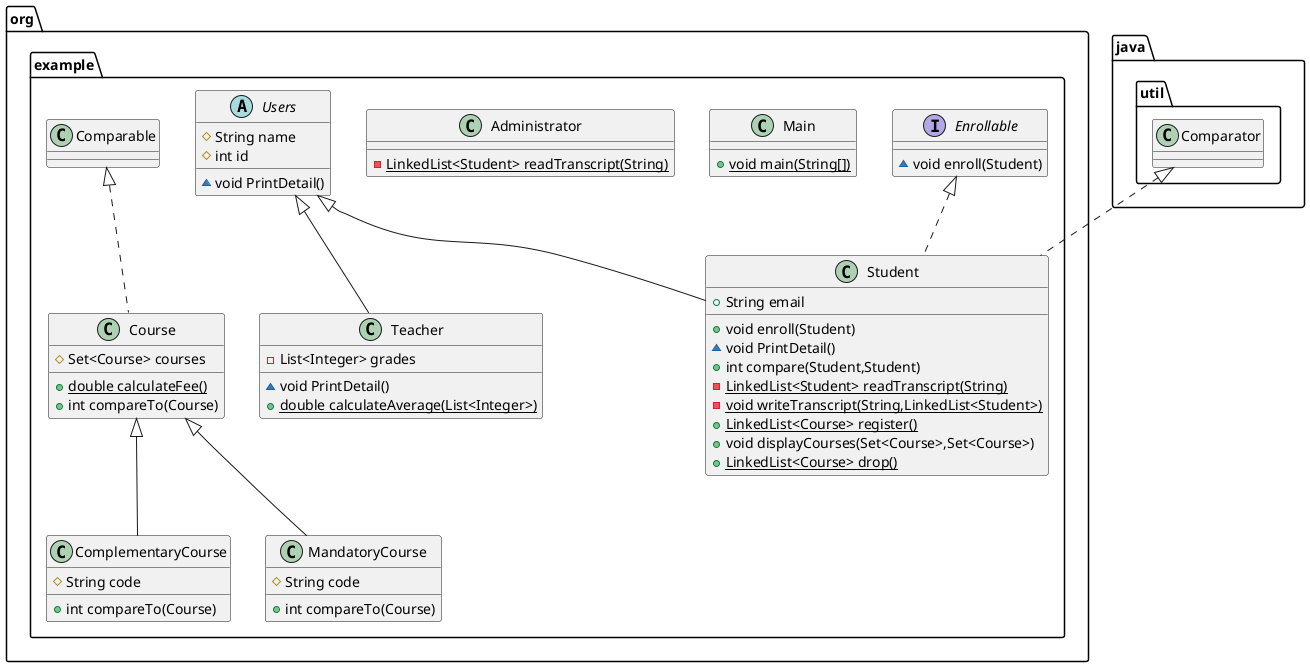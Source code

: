 @startuml
class org.example.Student {
+ String email
+ void enroll(Student)
~ void PrintDetail()
+ int compare(Student,Student)
- {static} LinkedList<Student> readTranscript(String)
- {static} void writeTranscript(String,LinkedList<Student>)
+ {static} LinkedList<Course> register()
+ void displayCourses(Set<Course>,Set<Course>)
+ {static} LinkedList<Course> drop()
}


class org.example.ComplementaryCourse {
# String code
+ int compareTo(Course)
}


class org.example.MandatoryCourse {
# String code
+ int compareTo(Course)
}


class org.example.Teacher {
- List<Integer> grades
~ void PrintDetail()
+ {static} double calculateAverage(List<Integer>)
}


class org.example.Course {
# Set<Course> courses
+ {static} double calculateFee()
+ int compareTo(Course)
}


interface org.example.Enrollable {
~ void enroll(Student)
}

class org.example.Main {
+ {static} void main(String[])
}

class org.example.Administrator {
- {static} LinkedList<Student> readTranscript(String)
}

abstract class org.example.Users {
# String name
# int id
~ void PrintDetail()
}




java.util.Comparator <|.. org.example.Student
org.example.Enrollable <|.. org.example.Student
org.example.Users <|-- org.example.Student
org.example.Course <|-- org.example.ComplementaryCourse
org.example.Course <|-- org.example.MandatoryCourse
org.example.Users <|-- org.example.Teacher
org.example.Comparable <|.. org.example.Course
@enduml